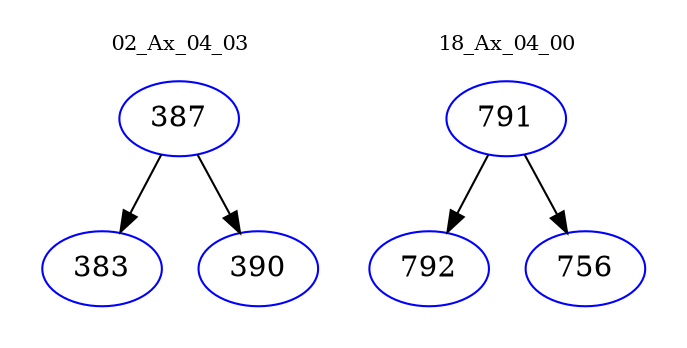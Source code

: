 digraph{
subgraph cluster_0 {
color = white
label = "02_Ax_04_03";
fontsize=10;
T0_387 [label="387", color="blue"]
T0_387 -> T0_383 [color="black"]
T0_383 [label="383", color="blue"]
T0_387 -> T0_390 [color="black"]
T0_390 [label="390", color="blue"]
}
subgraph cluster_1 {
color = white
label = "18_Ax_04_00";
fontsize=10;
T1_791 [label="791", color="blue"]
T1_791 -> T1_792 [color="black"]
T1_792 [label="792", color="blue"]
T1_791 -> T1_756 [color="black"]
T1_756 [label="756", color="blue"]
}
}
